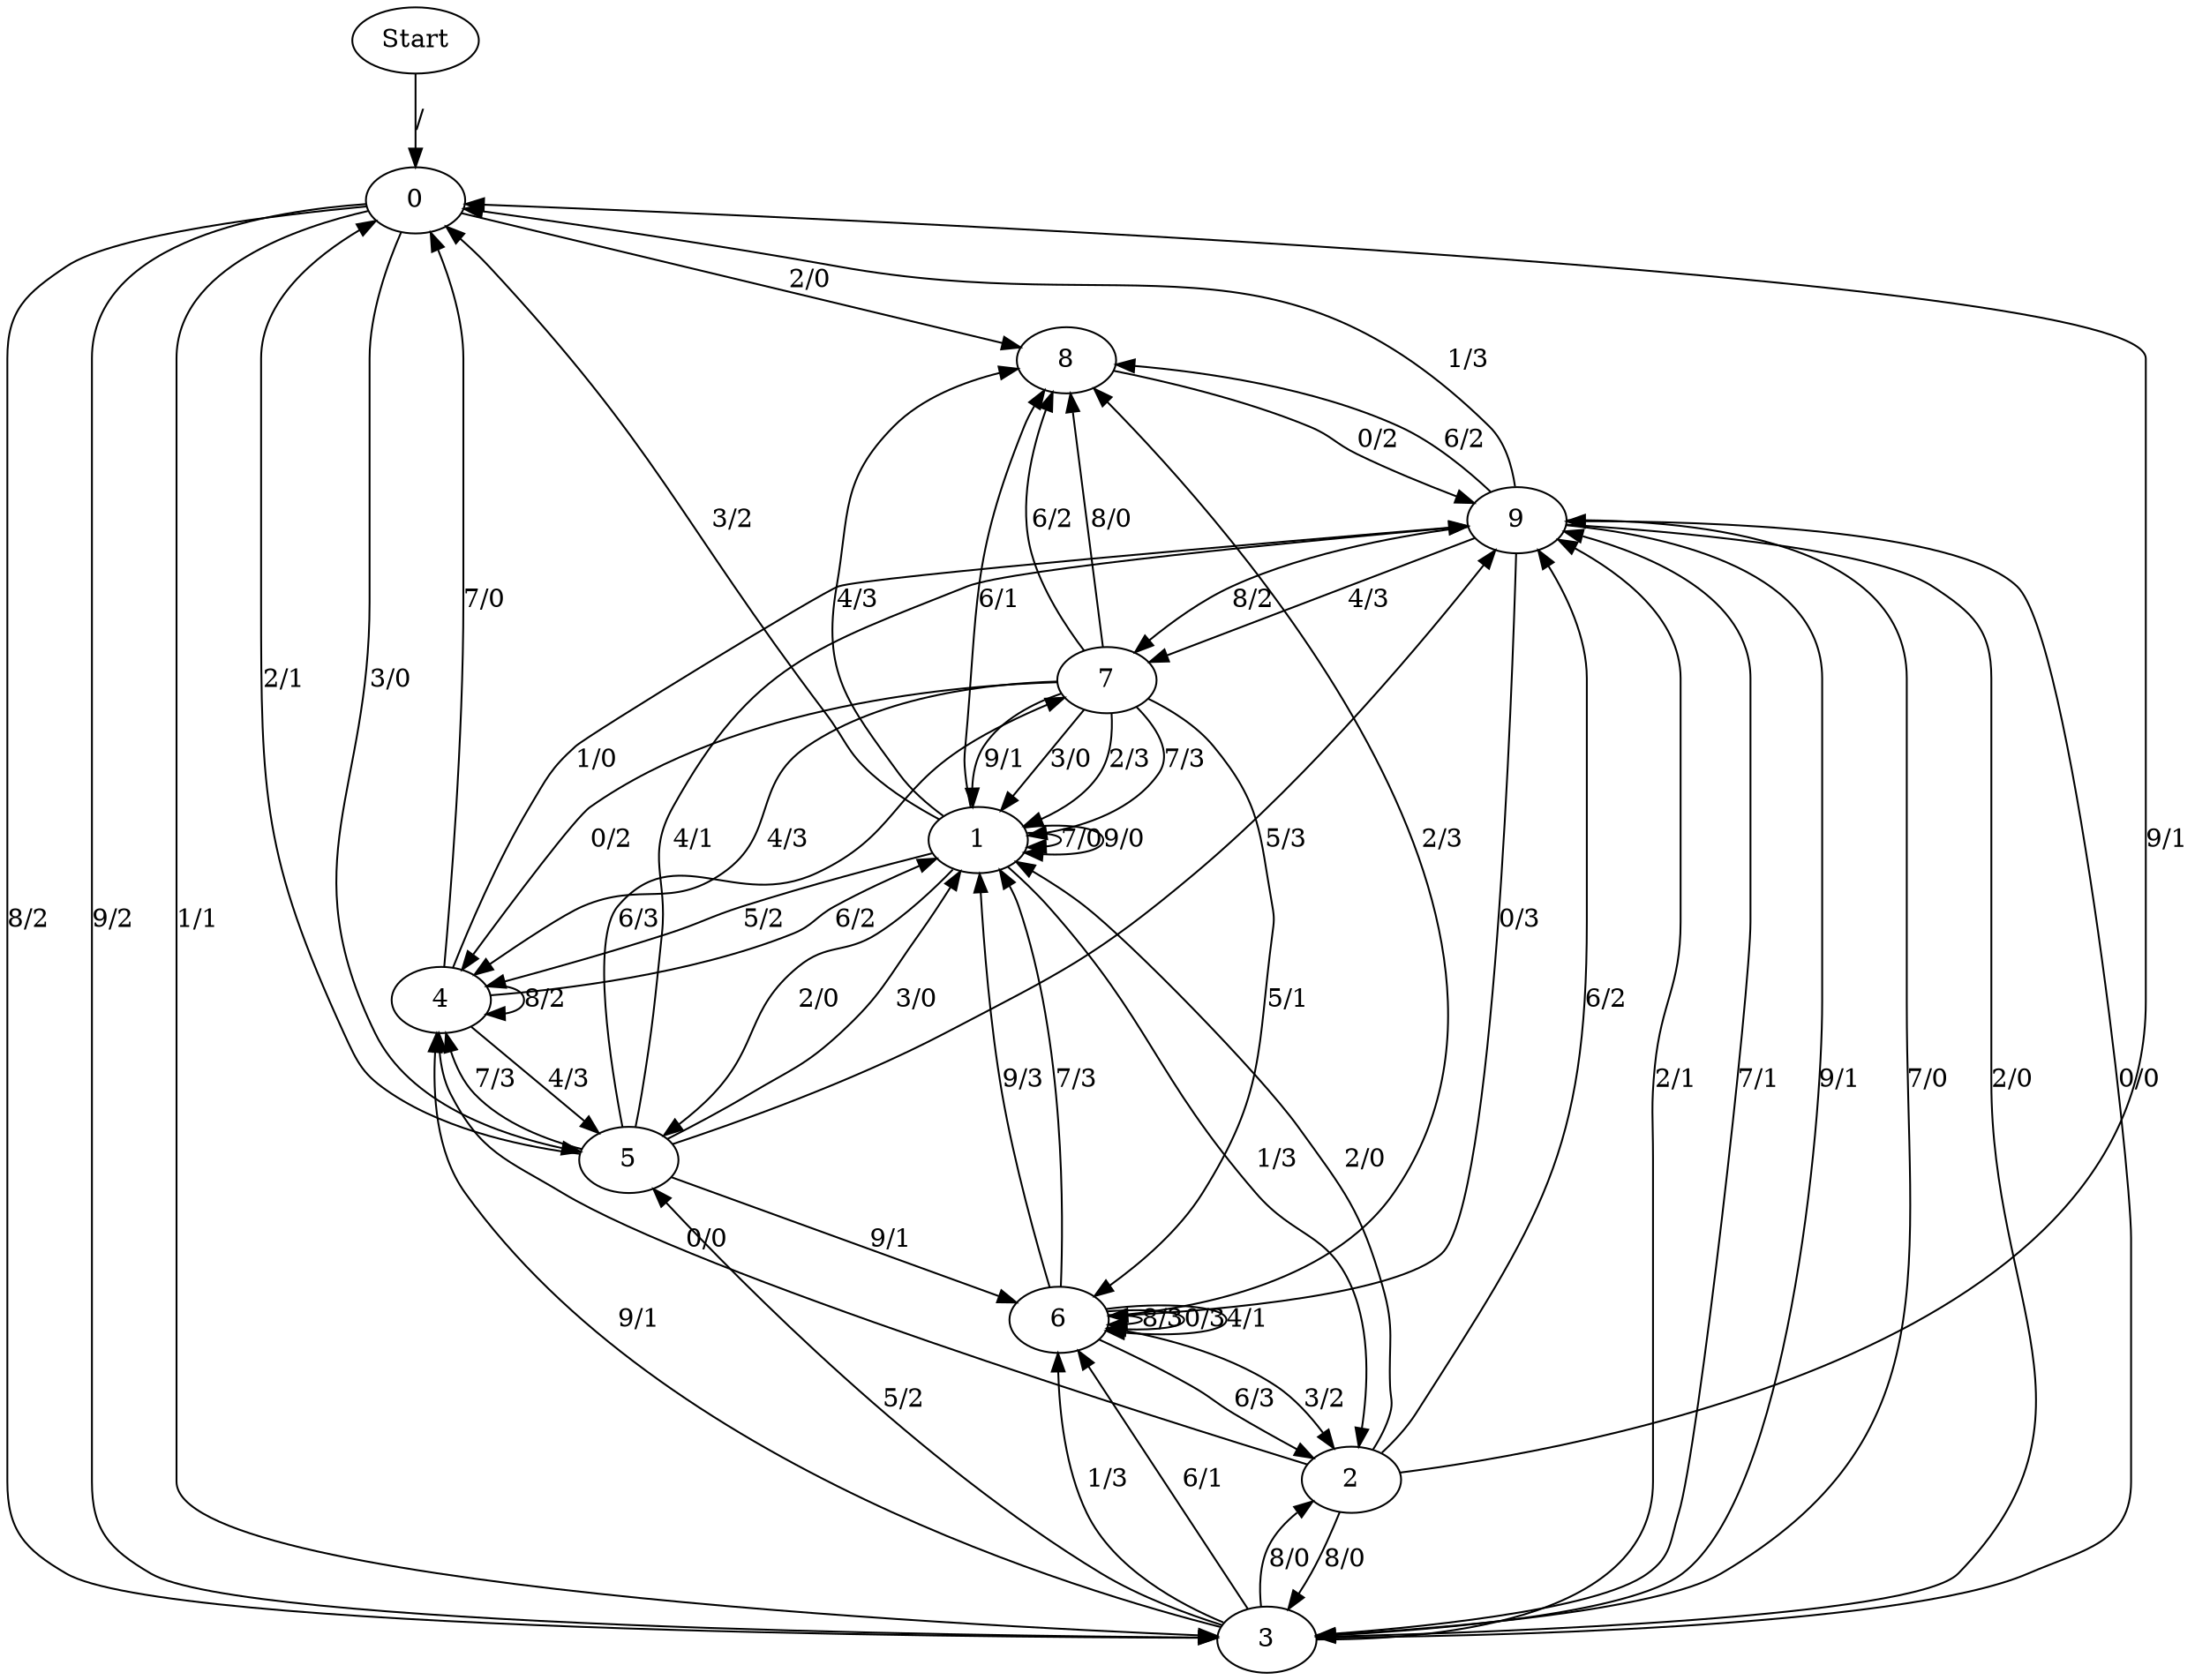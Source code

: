 digraph {
	Start -> 0 [label="/"]
	0 -> 8 [label="2/0"]
	0 -> 5 [label="3/0"]
	0 -> 3 [label="8/2"]
	0 -> 3 [label="9/2"]
	0 -> 3 [label="1/1"]
	3 -> 2 [label="8/0"]
	3 -> 4 [label="9/1"]
	3 -> 9 [label="0/0"]
	3 -> 6 [label="1/3"]
	3 -> 9 [label="2/1"]
	3 -> 5 [label="5/2"]
	3 -> 6 [label="6/1"]
	3 -> 9 [label="7/1"]
	4 -> 4 [label="8/2"]
	4 -> 9 [label="1/0"]
	4 -> 5 [label="4/3"]
	4 -> 1 [label="6/2"]
	4 -> 0 [label="7/0"]
	1 -> 8 [label="4/3"]
	1 -> 4 [label="5/2"]
	1 -> 8 [label="6/1"]
	1 -> 1 [label="7/0"]
	1 -> 1 [label="9/0"]
	1 -> 2 [label="1/3"]
	1 -> 5 [label="2/0"]
	1 -> 0 [label="3/2"]
	2 -> 3 [label="8/0"]
	2 -> 0 [label="9/1"]
	2 -> 4 [label="0/0"]
	2 -> 1 [label="2/0"]
	2 -> 9 [label="6/2"]
	5 -> 7 [label="6/3"]
	5 -> 4 [label="7/3"]
	5 -> 6 [label="9/1"]
	5 -> 0 [label="2/1"]
	5 -> 1 [label="3/0"]
	5 -> 9 [label="4/1"]
	5 -> 9 [label="5/3"]
	8 -> 9 [label="0/2"]
	9 -> 3 [label="9/1"]
	9 -> 6 [label="0/3"]
	9 -> 0 [label="1/3"]
	9 -> 3 [label="2/0"]
	9 -> 7 [label="4/3"]
	9 -> 8 [label="6/2"]
	9 -> 3 [label="7/0"]
	9 -> 7 [label="8/2"]
	7 -> 1 [label="3/0"]
	7 -> 1 [label="2/3"]
	7 -> 8 [label="8/0"]
	7 -> 4 [label="4/3"]
	7 -> 4 [label="0/2"]
	7 -> 1 [label="7/3"]
	7 -> 6 [label="5/1"]
	7 -> 8 [label="6/2"]
	7 -> 1 [label="9/1"]
	6 -> 2 [label="6/3"]
	6 -> 1 [label="7/3"]
	6 -> 6 [label="8/3"]
	6 -> 1 [label="9/3"]
	6 -> 6 [label="0/3"]
	6 -> 8 [label="2/3"]
	6 -> 2 [label="3/2"]
	6 -> 6 [label="4/1"]
}
